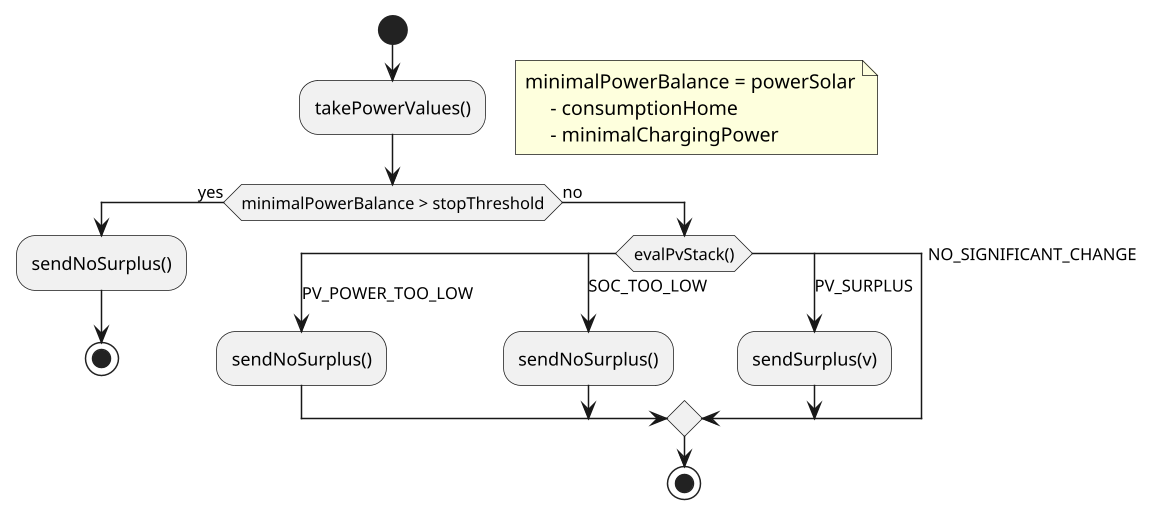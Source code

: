 @startuml
'https://plantuml.com/activity-diagram-beta

scale 1.5

start
:takePowerValues();
floating note right
    minimalPowerBalance = powerSolar
         - consumptionHome
         - minimalChargingPower
end note
if (minimalPowerBalance > stopThreshold) then (yes)
    :sendNoSurplus();
    stop
else (no)
    switch(evalPvStack())
    case(PV_POWER_TOO_LOW)
        :sendNoSurplus();
        'stop
    case(SOC_TOO_LOW)
        :sendNoSurplus();
        'stop
    case(PV_SURPLUS)
        :sendSurplus(v);
        'stop
    case(NO_SIGNIFICANT_CHANGE)
        'stop
    endswitch

    stop

@enduml
